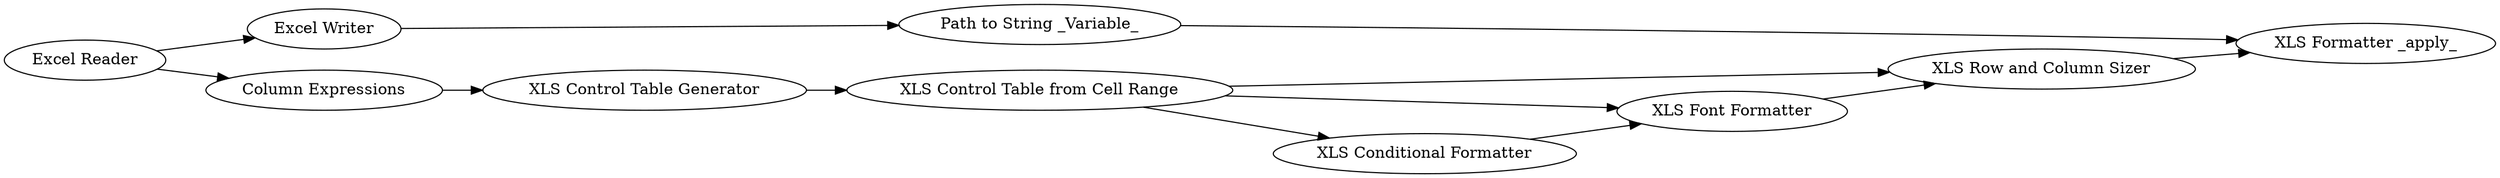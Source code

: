 digraph {
	133 -> 125
	110 -> 113
	113 -> 109
	110 -> 102
	108 -> 110
	110 -> 105
	125 -> 109
	105 -> 102
	111 -> 108
	127 -> 111
	102 -> 113
	127 -> 133
	133 [label="Excel Writer"]
	113 [label="XLS Row and Column Sizer"]
	125 [label="Path to String _Variable_"]
	102 [label="XLS Font Formatter"]
	127 [label="Excel Reader"]
	108 [label="XLS Control Table Generator"]
	111 [label="Column Expressions"]
	109 [label="XLS Formatter _apply_"]
	105 [label="XLS Conditional Formatter"]
	110 [label="XLS Control Table from Cell Range"]
	rankdir=LR
}
